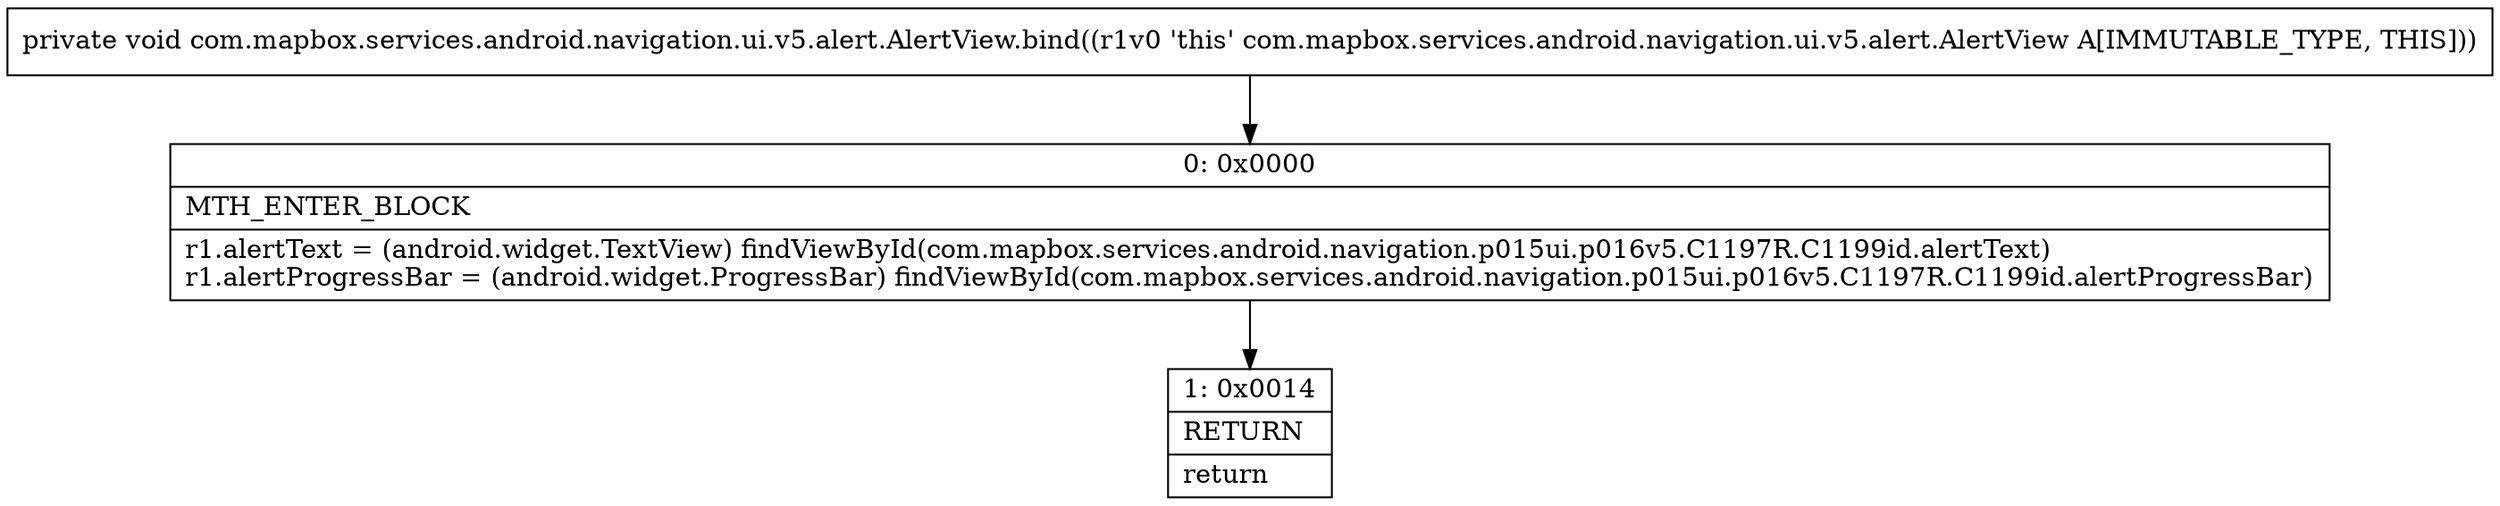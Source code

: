 digraph "CFG forcom.mapbox.services.android.navigation.ui.v5.alert.AlertView.bind()V" {
Node_0 [shape=record,label="{0\:\ 0x0000|MTH_ENTER_BLOCK\l|r1.alertText = (android.widget.TextView) findViewById(com.mapbox.services.android.navigation.p015ui.p016v5.C1197R.C1199id.alertText)\lr1.alertProgressBar = (android.widget.ProgressBar) findViewById(com.mapbox.services.android.navigation.p015ui.p016v5.C1197R.C1199id.alertProgressBar)\l}"];
Node_1 [shape=record,label="{1\:\ 0x0014|RETURN\l|return\l}"];
MethodNode[shape=record,label="{private void com.mapbox.services.android.navigation.ui.v5.alert.AlertView.bind((r1v0 'this' com.mapbox.services.android.navigation.ui.v5.alert.AlertView A[IMMUTABLE_TYPE, THIS])) }"];
MethodNode -> Node_0;
Node_0 -> Node_1;
}

